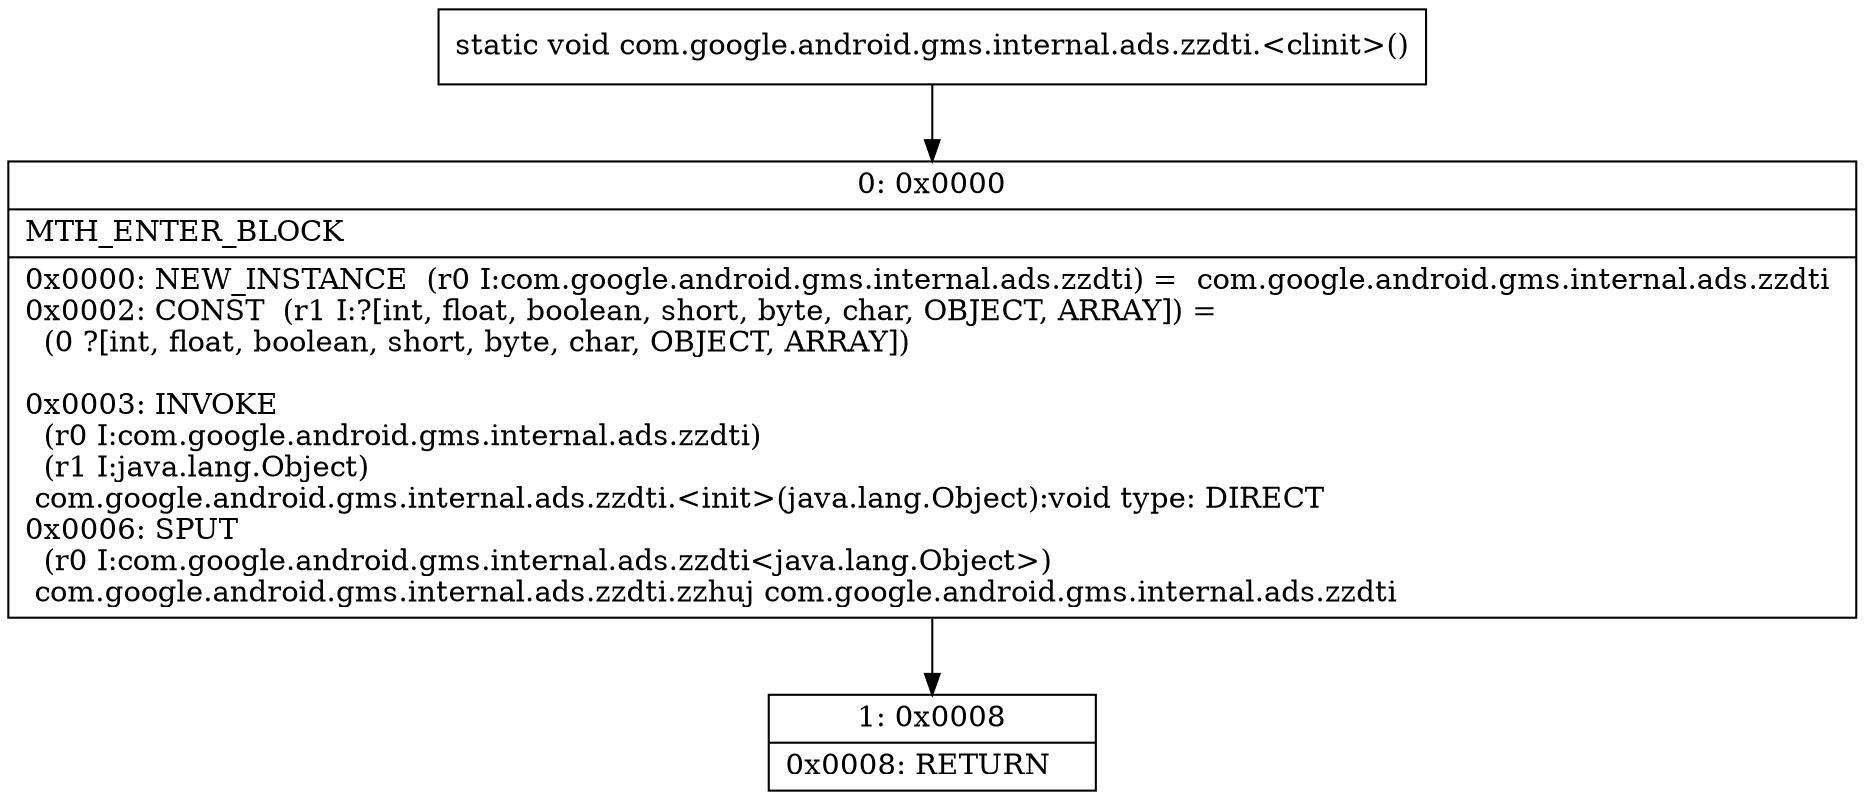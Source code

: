 digraph "CFG forcom.google.android.gms.internal.ads.zzdti.\<clinit\>()V" {
Node_0 [shape=record,label="{0\:\ 0x0000|MTH_ENTER_BLOCK\l|0x0000: NEW_INSTANCE  (r0 I:com.google.android.gms.internal.ads.zzdti) =  com.google.android.gms.internal.ads.zzdti \l0x0002: CONST  (r1 I:?[int, float, boolean, short, byte, char, OBJECT, ARRAY]) = \l  (0 ?[int, float, boolean, short, byte, char, OBJECT, ARRAY])\l \l0x0003: INVOKE  \l  (r0 I:com.google.android.gms.internal.ads.zzdti)\l  (r1 I:java.lang.Object)\l com.google.android.gms.internal.ads.zzdti.\<init\>(java.lang.Object):void type: DIRECT \l0x0006: SPUT  \l  (r0 I:com.google.android.gms.internal.ads.zzdti\<java.lang.Object\>)\l com.google.android.gms.internal.ads.zzdti.zzhuj com.google.android.gms.internal.ads.zzdti \l}"];
Node_1 [shape=record,label="{1\:\ 0x0008|0x0008: RETURN   \l}"];
MethodNode[shape=record,label="{static void com.google.android.gms.internal.ads.zzdti.\<clinit\>() }"];
MethodNode -> Node_0;
Node_0 -> Node_1;
}

